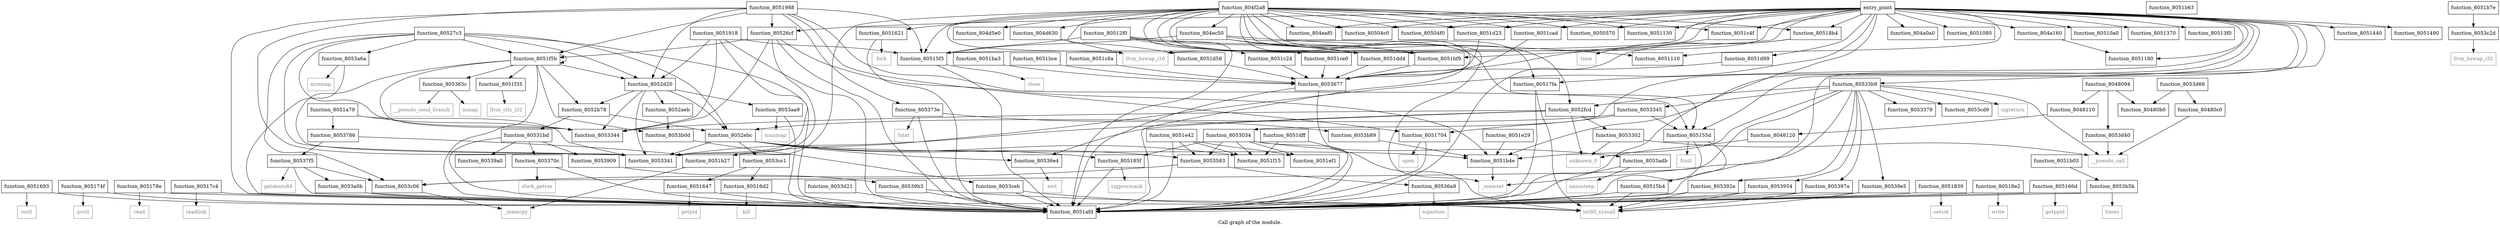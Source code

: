 digraph "Call graph of the module." {
  label="Call graph of the module.";
  node [shape=record];

  Node_function_805166d [label="{function_805166d}"];
  Node_function_80516d2 [label="{function_80516d2}"];
  Node_function_8051693 [label="{function_8051693}"];
  Node_function_8051b4e [label="{function_8051b4e}"];
  Node_function_8051ef1 [label="{function_8051ef1}"];
  Node_function_8051b63 [label="{function_8051b63}"];
  Node_function_8051f15 [label="{function_8051f15}"];
  Node_function_8051b7e [label="{function_8051b7e}"];
  Node_function_8051f35 [label="{function_8051f35}"];
  Node_function_8051ba3 [label="{function_8051ba3}"];
  Node_function_8051f5b [label="{function_8051f5b}"];
  Node_function_8053345 [label="{function_8053345}"];
  Node_function_8051bce [label="{function_8051bce}"];
  Node_function_80526cf [label="{function_80526cf}"];
  Node_function_80527c3 [label="{function_80527c3}"];
  Node_function_8051bf9 [label="{function_8051bf9}"];
  Node_function_8052aeb [label="{function_8052aeb}"];
  Node_function_8051c24 [label="{function_8051c24}"];
  Node_function_8052b78 [label="{function_8052b78}"];
  Node_function_8051c4f [label="{function_8051c4f}"];
  Node_function_8052d20 [label="{function_8052d20}"];
  Node_function_8051704 [label="{function_8051704}"];
  Node_function_805174f [label="{function_805174f}"];
  Node_function_8053344 [label="{function_8053344}"];
  Node_function_805178e [label="{function_805178e}"];
  Node_function_80517c4 [label="{function_80517c4}"];
  Node_function_80517fa [label="{function_80517fa}"];
  Node_function_8051839 [label="{function_8051839}"];
  Node_function_805185f [label="{function_805185f}"];
  Node_function_80518b4 [label="{function_80518b4}"];
  Node_function_80518e2 [label="{function_80518e2}"];
  Node_function_8051dd4 [label="{function_8051dd4}"];
  Node_function_8051918 [label="{function_8051918}"];
  Node_function_8051988 [label="{function_8051988}"];
  Node_function_8051c8a [label="{function_8051c8a}"];
  Node_function_8052ebc [label="{function_8052ebc}"];
  Node_function_8051dff [label="{function_8051dff}"];
  Node_function_8051cad [label="{function_8051cad}"];
  Node_function_8053341 [label="{function_8053341}"];
  Node_function_8051a79 [label="{function_8051a79}"];
  Node_function_8051afd [label="{function_8051afd}"];
  Node_function_8053379 [label="{function_8053379}"];
  Node_function_8051e29 [label="{function_8051e29}"];
  Node_function_8051ce0 [label="{function_8051ce0}"];
  Node_function_8052fcd [label="{function_8052fcd}"];
  Node_function_8051d23 [label="{function_8051d23}"];
  Node_function_8053034 [label="{function_8053034}"];
  Node_function_8051d56 [label="{function_8051d56}"];
  Node_function_80531bd [label="{function_80531bd}"];
  Node_function_8051b27 [label="{function_8051b27}"];
  Node_function_8051e42 [label="{function_8051e42}"];
  Node_function_8051d99 [label="{function_8051d99}"];
  Node_function_8051b03 [label="{function_8051b03}"];
  Node_getpid [color="gray50", fontcolor="gray50", label="{getpid}"];
  Node_function_80533b9 [label="{function_80533b9}"];
  Node_function_8053583 [label="{function_8053583}"];
  Node_function_805365c [label="{function_805365c}"];
  Node_function_8053677 [label="{function_8053677}"];
  Node_function_80536a9 [label="{function_80536a9}"];
  Node_function_80536e4 [label="{function_80536e4}"];
  Node_function_805370c [label="{function_805370c}"];
  Node_function_805373e [label="{function_805373e}"];
  Node_function_8053786 [label="{function_8053786}"];
  Node_function_80537f5 [label="{function_80537f5}"];
  Node_function_8053909 [label="{function_8053909}"];
  Node_function_805392e [label="{function_805392e}"];
  Node_function_8053954 [label="{function_8053954}"];
  Node_function_805397a [label="{function_805397a}"];
  Node_function_80539a0 [label="{function_80539a0}"];
  Node_function_80539b3 [label="{function_80539b3}"];
  Node_function_80539e5 [label="{function_80539e5}"];
  Node_function_8053a0b [label="{function_8053a0b}"];
  Node_function_8053a6a [label="{function_8053a6a}"];
  Node_function_8053aa9 [label="{function_8053aa9}"];
  Node_function_8053adb [label="{function_8053adb}"];
  Node_function_8053b0d [label="{function_8053b0d}"];
  Node_function_8053b5b [label="{function_8053b5b}"];
  Node_function_8053b89 [label="{function_8053b89}"];
  Node_function_8053c06 [label="{function_8053c06}"];
  Node_function_8053c2d [label="{function_8053c2d}"];
  Node_function_8053cc1 [label="{function_8053cc1}"];
  Node_function_8053cd9 [label="{function_8053cd9}"];
  Node_function_8053ceb [label="{function_8053ceb}"];
  Node_function_8053d21 [label="{function_8053d21}"];
  Node_function_8053d40 [label="{function_8053d40}"];
  Node_function_8053d66 [label="{function_8053d66}"];
  Node_llvm_ctlz_i32 [color="gray50", fontcolor="gray50", label="{llvm_ctlz_i32}"];
  Node_llvm_bswap_i32 [color="gray50", fontcolor="gray50", label="{llvm_bswap_i32}"];
  Node__memset [color="gray50", fontcolor="gray50", label="{_memset}"];
  Node__memcpy [color="gray50", fontcolor="gray50", label="{_memcpy}"];
  Node_llvm_bswap_i16 [color="gray50", fontcolor="gray50", label="{llvm_bswap_i16}"];
  Node_unknown_0 [color="gray50", fontcolor="gray50", label="{unknown_0}"];
  Node_fcntl [color="gray50", fontcolor="gray50", label="{fcntl}"];
  Node_int80_syscall [color="gray50", fontcolor="gray50", label="{int80_syscall}"];
  Node_close [color="gray50", fontcolor="gray50", label="{close}"];
  Node_fork [color="gray50", fontcolor="gray50", label="{fork}"];
  Node_getppid [color="gray50", fontcolor="gray50", label="{getppid}"];
  Node_ioctl [color="gray50", fontcolor="gray50", label="{ioctl}"];
  Node_kill [color="gray50", fontcolor="gray50", label="{kill}"];
  Node_open [color="gray50", fontcolor="gray50", label="{open}"];
  Node_prctl [color="gray50", fontcolor="gray50", label="{prctl}"];
  Node_read [color="gray50", fontcolor="gray50", label="{read}"];
  Node_readlink [color="gray50", fontcolor="gray50", label="{readlink}"];
  Node_setsid [color="gray50", fontcolor="gray50", label="{setsid}"];
  Node_sigprocmask [color="gray50", fontcolor="gray50", label="{sigprocmask}"];
  Node_time [color="gray50", fontcolor="gray50", label="{time}"];
  Node_write [color="gray50", fontcolor="gray50", label="{write}"];
  Node_sigreturn [color="gray50", fontcolor="gray50", label="{sigreturn}"];
  Node_mmap [color="gray50", fontcolor="gray50", label="{mmap}"];
  Node_sigaction [color="gray50", fontcolor="gray50", label="{sigaction}"];
  Node_exit [color="gray50", fontcolor="gray50", label="{exit}"];
  Node_clock_getres [color="gray50", fontcolor="gray50", label="{clock_getres}"];
  Node_fstat [color="gray50", fontcolor="gray50", label="{fstat}"];
  Node_getdents64 [color="gray50", fontcolor="gray50", label="{getdents64}"];
  Node_mremap [color="gray50", fontcolor="gray50", label="{mremap}"];
  Node_munmap [color="gray50", fontcolor="gray50", label="{munmap}"];
  Node_nanosleep [color="gray50", fontcolor="gray50", label="{nanosleep}"];
  Node_times [color="gray50", fontcolor="gray50", label="{times}"];
  Node___pseudo_call [color="gray50", fontcolor="gray50", label="{__pseudo_call}"];
  Node___pseudo_cond_branch [color="gray50", fontcolor="gray50", label="{__pseudo_cond_branch}"];
  Node_function_8048094 [label="{function_8048094}"];
  Node_function_80480b0 [label="{function_80480b0}"];
  Node_function_80480c0 [label="{function_80480c0}"];
  Node_function_8048110 [label="{function_8048110}"];
  Node_function_8048120 [label="{function_8048120}"];
  Node_entry_point [label="{entry_point}"];
  Node_function_804a0a0 [label="{function_804a0a0}"];
  Node_function_804a160 [label="{function_804a160}"];
  Node_function_804d5e0 [label="{function_804d5e0}"];
  Node_function_804d630 [label="{function_804d630}"];
  Node_function_804eaf0 [label="{function_804eaf0}"];
  Node_function_804ec50 [label="{function_804ec50}"];
  Node_function_804f2a8 [label="{function_804f2a8}"];
  Node_function_80504c0 [label="{function_80504c0}"];
  Node_function_80504f0 [label="{function_80504f0}"];
  Node_function_8053302 [label="{function_8053302}"];
  Node_function_8050570 [label="{function_8050570}"];
  Node_function_8051080 [label="{function_8051080}"];
  Node_function_80510a0 [label="{function_80510a0}"];
  Node_function_8051110 [label="{function_8051110}"];
  Node_function_8051130 [label="{function_8051130}"];
  Node_function_8051180 [label="{function_8051180}"];
  Node_function_80512f0 [label="{function_80512f0}"];
  Node_function_8051370 [label="{function_8051370}"];
  Node_function_80513f0 [label="{function_80513f0}"];
  Node_function_8051440 [label="{function_8051440}"];
  Node_function_8051490 [label="{function_8051490}"];
  Node_function_805155d [label="{function_805155d}"];
  Node_function_80515b4 [label="{function_80515b4}"];
  Node_function_80515f3 [label="{function_80515f3}"];
  Node_function_8051621 [label="{function_8051621}"];
  Node_function_8051647 [label="{function_8051647}"];
  Node_function_805166d -> Node_function_8051afd;
  Node_function_805166d -> Node_getppid;
  Node_function_80516d2 -> Node_function_8051afd;
  Node_function_80516d2 -> Node_kill;
  Node_function_8051693 -> Node_function_8051afd;
  Node_function_8051693 -> Node_ioctl;
  Node_function_8051b4e -> Node__memset;
  Node_function_8051b7e -> Node_function_8053c2d;
  Node_function_8051f35 -> Node_llvm_ctlz_i32;
  Node_function_8051ba3 -> Node_function_8053677;
  Node_function_8051f5b -> Node_function_8051f35;
  Node_function_8051f5b -> Node_function_8051f5b;
  Node_function_8051f5b -> Node_function_8052b78;
  Node_function_8051f5b -> Node_function_8052d20;
  Node_function_8051f5b -> Node_function_8053344;
  Node_function_8051f5b -> Node_function_8053341;
  Node_function_8051f5b -> Node_function_8051afd;
  Node_function_8051f5b -> Node_function_805365c;
  Node_function_8051f5b -> Node_function_8053b0d;
  Node_function_8053345 -> Node_function_8051704;
  Node_function_8053345 -> Node_function_8052ebc;
  Node_function_8053345 -> Node_function_805155d;
  Node_function_8051bce -> Node_function_8053677;
  Node_function_80526cf -> Node_function_8051b4e;
  Node_function_80526cf -> Node_function_8051f5b;
  Node_function_80526cf -> Node_function_8053344;
  Node_function_80526cf -> Node_function_8053341;
  Node_function_80526cf -> Node_function_8051afd;
  Node_function_80527c3 -> Node_function_8051f5b;
  Node_function_80527c3 -> Node_function_8052d20;
  Node_function_80527c3 -> Node_function_8053344;
  Node_function_80527c3 -> Node_function_8052ebc;
  Node_function_80527c3 -> Node_function_8053341;
  Node_function_80527c3 -> Node_function_8051afd;
  Node_function_80527c3 -> Node_function_8053a6a;
  Node_function_80527c3 -> Node_function_8053c06;
  Node_function_8051bf9 -> Node_function_8053677;
  Node_function_8052aeb -> Node_function_8053b0d;
  Node_function_8051c24 -> Node_function_8053677;
  Node_function_8052b78 -> Node_function_8052ebc;
  Node_function_8052b78 -> Node_function_80531bd;
  Node_function_8051c4f -> Node_function_8053677;
  Node_function_8052d20 -> Node_function_8052aeb;
  Node_function_8052d20 -> Node_function_8052b78;
  Node_function_8052d20 -> Node_function_8053344;
  Node_function_8052d20 -> Node_function_8052ebc;
  Node_function_8052d20 -> Node_function_8053341;
  Node_function_8052d20 -> Node_function_8053aa9;
  Node_function_8051704 -> Node_function_8051afd;
  Node_function_8051704 -> Node_open;
  Node_function_805174f -> Node_function_8051afd;
  Node_function_805174f -> Node_prctl;
  Node_function_805178e -> Node_function_8051afd;
  Node_function_805178e -> Node_read;
  Node_function_80517c4 -> Node_function_8051afd;
  Node_function_80517c4 -> Node_readlink;
  Node_function_80517fa -> Node_function_8051afd;
  Node_function_80517fa -> Node_int80_syscall;
  Node_function_8051839 -> Node_function_8051afd;
  Node_function_8051839 -> Node_setsid;
  Node_function_805185f -> Node_function_8051afd;
  Node_function_805185f -> Node_sigprocmask;
  Node_function_80518b4 -> Node_function_8051afd;
  Node_function_80518b4 -> Node_time;
  Node_function_80518e2 -> Node_function_8051afd;
  Node_function_80518e2 -> Node_write;
  Node_function_8051dd4 -> Node_function_8053677;
  Node_function_8051918 -> Node_function_8052d20;
  Node_function_8051918 -> Node_function_8053344;
  Node_function_8051918 -> Node_function_8053341;
  Node_function_8051918 -> Node_function_8051afd;
  Node_function_8051918 -> Node_function_80515f3;
  Node_function_8051988 -> Node_function_8051f5b;
  Node_function_8051988 -> Node_function_80526cf;
  Node_function_8051988 -> Node_function_8052d20;
  Node_function_8051988 -> Node_function_8051704;
  Node_function_8051988 -> Node_function_8053341;
  Node_function_8051988 -> Node_function_8051afd;
  Node_function_8051988 -> Node_function_805373e;
  Node_function_8051988 -> Node_function_805155d;
  Node_function_8051988 -> Node_function_80515f3;
  Node_function_8051c8a -> Node_function_8053677;
  Node_function_8052ebc -> Node_function_8051b4e;
  Node_function_8052ebc -> Node_function_8051f15;
  Node_function_8052ebc -> Node_function_805185f;
  Node_function_8052ebc -> Node_function_8053341;
  Node_function_8052ebc -> Node_function_8053583;
  Node_function_8052ebc -> Node_function_80536e4;
  Node_function_8052ebc -> Node_function_8053cc1;
  Node_function_8051dff -> Node_function_8051f15;
  Node_function_8051dff -> Node_function_8051afd;
  Node_function_8051cad -> Node_function_8053677;
  Node_function_8051a79 -> Node_function_8053344;
  Node_function_8051a79 -> Node_function_8053341;
  Node_function_8051a79 -> Node_function_8053786;
  Node_function_8051e29 -> Node_function_8051b4e;
  Node_function_8051ce0 -> Node_function_8053677;
  Node_function_8052fcd -> Node_function_8053344;
  Node_function_8052fcd -> Node_function_8053341;
  Node_function_8052fcd -> Node_function_80536e4;
  Node_function_8052fcd -> Node_unknown_0;
  Node_function_8052fcd -> Node_function_8053302;
  Node_function_8051d23 -> Node_function_8053677;
  Node_function_8053034 -> Node_function_8051ef1;
  Node_function_8053034 -> Node_function_8051f15;
  Node_function_8053034 -> Node_function_805185f;
  Node_function_8053034 -> Node_function_8051afd;
  Node_function_8053034 -> Node_function_8053583;
  Node_function_8053034 -> Node_function_8053adb;
  Node_function_8051d56 -> Node_function_8053677;
  Node_function_80531bd -> Node_function_8051afd;
  Node_function_80531bd -> Node_function_805370c;
  Node_function_80531bd -> Node_function_8053909;
  Node_function_80531bd -> Node_function_80539a0;
  Node_function_8051b27 -> Node__memcpy;
  Node_function_8051e42 -> Node_function_8051ef1;
  Node_function_8051e42 -> Node_function_8051f15;
  Node_function_8051e42 -> Node_function_8051afd;
  Node_function_8051e42 -> Node_function_8053583;
  Node_function_8051d99 -> Node_function_8053677;
  Node_function_8051b03 -> Node_function_8053b5b;
  Node_function_80533b9 -> Node_function_8051b4e;
  Node_function_80533b9 -> Node_function_8053345;
  Node_function_80533b9 -> Node_function_8051afd;
  Node_function_80533b9 -> Node_function_8053379;
  Node_function_80533b9 -> Node_function_8052fcd;
  Node_function_80533b9 -> Node_function_805392e;
  Node_function_80533b9 -> Node_function_8053954;
  Node_function_80533b9 -> Node_function_805397a;
  Node_function_80533b9 -> Node_function_80539e5;
  Node_function_80533b9 -> Node_function_8053c06;
  Node_function_80533b9 -> Node_function_8053cd9;
  Node_function_80533b9 -> Node_sigreturn;
  Node_function_80533b9 -> Node___pseudo_call;
  Node_function_8053583 -> Node_function_80536a9;
  Node_function_8053583 -> Node_function_8053c06;
  Node_function_805365c -> Node_mmap;
  Node_function_805365c -> Node___pseudo_cond_branch;
  Node_function_8053677 -> Node_function_8051afd;
  Node_function_8053677 -> Node_int80_syscall;
  Node_function_80536a9 -> Node_function_8051afd;
  Node_function_80536a9 -> Node_sigaction;
  Node_function_80536e4 -> Node_exit;
  Node_function_805370c -> Node_function_8051afd;
  Node_function_805370c -> Node_clock_getres;
  Node_function_805373e -> Node_function_8051afd;
  Node_function_805373e -> Node_function_8053b89;
  Node_function_805373e -> Node_fstat;
  Node_function_8053786 -> Node_function_8051b27;
  Node_function_8053786 -> Node_function_80537f5;
  Node_function_80537f5 -> Node_function_8051afd;
  Node_function_80537f5 -> Node_function_8053a0b;
  Node_function_80537f5 -> Node_function_8053c06;
  Node_function_80537f5 -> Node_getdents64;
  Node_function_8053909 -> Node_function_80539b3;
  Node_function_805392e -> Node_function_8051afd;
  Node_function_805392e -> Node_int80_syscall;
  Node_function_8053954 -> Node_function_8051afd;
  Node_function_8053954 -> Node_int80_syscall;
  Node_function_805397a -> Node_function_8051afd;
  Node_function_805397a -> Node_int80_syscall;
  Node_function_80539b3 -> Node_function_8051afd;
  Node_function_80539b3 -> Node_int80_syscall;
  Node_function_80539e5 -> Node_function_8051afd;
  Node_function_80539e5 -> Node_int80_syscall;
  Node_function_8053a0b -> Node_function_8051afd;
  Node_function_8053a0b -> Node_int80_syscall;
  Node_function_8053a6a -> Node_function_8051afd;
  Node_function_8053a6a -> Node_mremap;
  Node_function_8053aa9 -> Node_function_8051afd;
  Node_function_8053aa9 -> Node_munmap;
  Node_function_8053adb -> Node_function_8051afd;
  Node_function_8053adb -> Node_nanosleep;
  Node_function_8053b0d -> Node_function_8053ceb;
  Node_function_8053b5b -> Node_function_8051afd;
  Node_function_8053b5b -> Node_times;
  Node_function_8053b89 -> Node_function_8051b4e;
  Node_function_8053c06 -> Node__memcpy;
  Node_function_8053c2d -> Node_llvm_bswap_i32;
  Node_function_8053cc1 -> Node_function_80516d2;
  Node_function_8053cc1 -> Node_function_8051647;
  Node_function_8053ceb -> Node_function_8051afd;
  Node_function_8053ceb -> Node_int80_syscall;
  Node_function_8053d21 -> Node_function_8051afd;
  Node_function_8053d40 -> Node___pseudo_call;
  Node_function_8053d66 -> Node_function_80480b0;
  Node_function_8053d66 -> Node_function_80480c0;
  Node_function_8048094 -> Node_function_8053d40;
  Node_function_8048094 -> Node_function_80480b0;
  Node_function_8048094 -> Node_function_8048110;
  Node_function_80480c0 -> Node___pseudo_call;
  Node_function_8048110 -> Node_function_8048120;
  Node_function_8048120 -> Node_unknown_0;
  Node_entry_point -> Node_function_8051b4e;
  Node_entry_point -> Node_function_80526cf;
  Node_entry_point -> Node_function_8051bf9;
  Node_entry_point -> Node_function_8051c4f;
  Node_entry_point -> Node_function_80517fa;
  Node_entry_point -> Node_function_80518b4;
  Node_entry_point -> Node_function_8051dd4;
  Node_entry_point -> Node_function_8051cad;
  Node_entry_point -> Node_function_8051afd;
  Node_entry_point -> Node_function_8051d23;
  Node_entry_point -> Node_function_8053034;
  Node_entry_point -> Node_function_8051b27;
  Node_entry_point -> Node_function_8051d99;
  Node_entry_point -> Node_function_80533b9;
  Node_entry_point -> Node__memset;
  Node_entry_point -> Node_llvm_bswap_i16;
  Node_entry_point -> Node_function_804a0a0;
  Node_entry_point -> Node_function_804a160;
  Node_entry_point -> Node_function_804eaf0;
  Node_entry_point -> Node_function_80504c0;
  Node_entry_point -> Node_function_80504f0;
  Node_entry_point -> Node_function_8050570;
  Node_entry_point -> Node_function_8051080;
  Node_entry_point -> Node_function_80510a0;
  Node_entry_point -> Node_function_8051110;
  Node_entry_point -> Node_function_8051130;
  Node_entry_point -> Node_function_8051180;
  Node_entry_point -> Node_function_8051370;
  Node_entry_point -> Node_function_80513f0;
  Node_entry_point -> Node_function_8051440;
  Node_entry_point -> Node_function_8051490;
  Node_entry_point -> Node_function_805155d;
  Node_entry_point -> Node_function_80515f3;
  Node_function_804a160 -> Node_function_8051180;
  Node_function_804d630 -> Node_llvm_bswap_i16;
  Node_function_804ec50 -> Node_function_8051bf9;
  Node_function_804ec50 -> Node_function_8051dd4;
  Node_function_804ec50 -> Node_function_8051110;
  Node_function_804ec50 -> Node_function_805155d;
  Node_function_804ec50 -> Node_function_80515f3;
  Node_function_804f2a8 -> Node_function_8051bf9;
  Node_function_804f2a8 -> Node_function_8051c4f;
  Node_function_804f2a8 -> Node_function_80517fa;
  Node_function_804f2a8 -> Node_function_80518b4;
  Node_function_804f2a8 -> Node_function_8051dd4;
  Node_function_804f2a8 -> Node_function_8051cad;
  Node_function_804f2a8 -> Node_function_8051afd;
  Node_function_804f2a8 -> Node_function_8051ce0;
  Node_function_804f2a8 -> Node_function_8052fcd;
  Node_function_804f2a8 -> Node_function_8051d23;
  Node_function_804f2a8 -> Node_function_8051d56;
  Node_function_804f2a8 -> Node_function_8051b27;
  Node_function_804f2a8 -> Node__memset;
  Node_function_804f2a8 -> Node_llvm_bswap_i16;
  Node_function_804f2a8 -> Node_function_804d5e0;
  Node_function_804f2a8 -> Node_function_804d630;
  Node_function_804f2a8 -> Node_function_804eaf0;
  Node_function_804f2a8 -> Node_function_804ec50;
  Node_function_804f2a8 -> Node_function_80504c0;
  Node_function_804f2a8 -> Node_function_80504f0;
  Node_function_804f2a8 -> Node_function_8050570;
  Node_function_804f2a8 -> Node_function_8051130;
  Node_function_804f2a8 -> Node_function_80515f3;
  Node_function_804f2a8 -> Node_function_8051621;
  Node_function_8053302 -> Node_unknown_0;
  Node_function_8053302 -> Node___pseudo_call;
  Node_function_80512f0 -> Node_function_8051bf9;
  Node_function_80512f0 -> Node_function_8051c24;
  Node_function_80512f0 -> Node_function_8051dd4;
  Node_function_80512f0 -> Node_function_8051afd;
  Node_function_80512f0 -> Node_function_80515f3;
  Node_function_805155d -> Node_function_8051afd;
  Node_function_805155d -> Node_fcntl;
  Node_function_805155d -> Node_function_80515b4;
  Node_function_80515b4 -> Node_function_8051afd;
  Node_function_80515b4 -> Node_int80_syscall;
  Node_function_80515f3 -> Node_function_8051afd;
  Node_function_80515f3 -> Node_close;
  Node_function_8051621 -> Node_function_8051afd;
  Node_function_8051621 -> Node_fork;
  Node_function_8051647 -> Node_function_8051afd;
  Node_function_8051647 -> Node_getpid;
}
